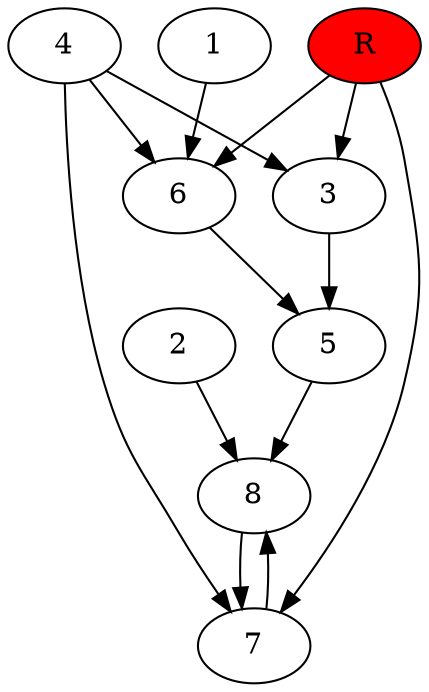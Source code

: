 digraph prb42137 {
	1
	2
	3
	4
	5
	6
	7
	8
	R [fillcolor="#ff0000" style=filled]
	1 -> 6
	2 -> 8
	3 -> 5
	4 -> 3
	4 -> 6
	4 -> 7
	5 -> 8
	6 -> 5
	7 -> 8
	8 -> 7
	R -> 3
	R -> 6
	R -> 7
}
